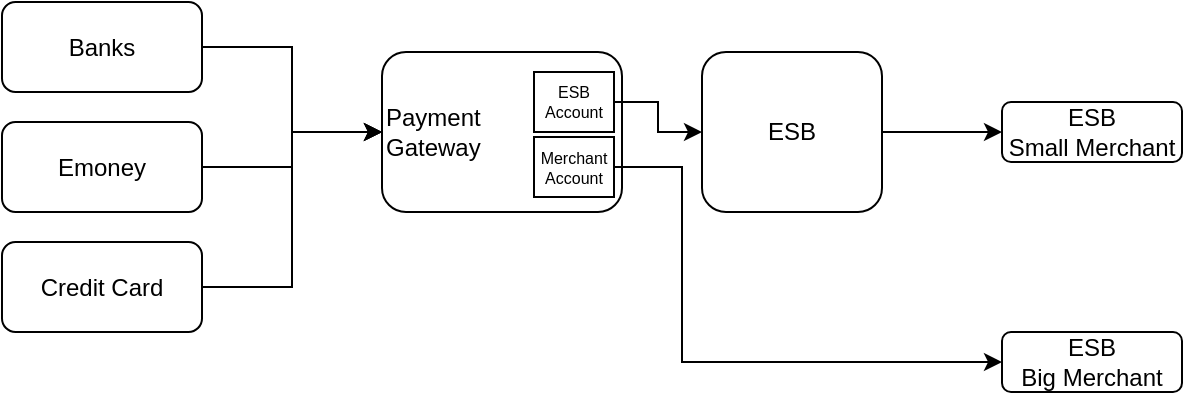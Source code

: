<mxfile version="16.6.5" type="github">
  <diagram id="QpHCLaUq6RoqsA1fP30t" name="Page-1">
    <mxGraphModel dx="869" dy="511" grid="1" gridSize="10" guides="1" tooltips="1" connect="1" arrows="1" fold="1" page="1" pageScale="1" pageWidth="850" pageHeight="1100" math="0" shadow="0">
      <root>
        <mxCell id="0" />
        <mxCell id="1" parent="0" />
        <mxCell id="2sVnB2PPkFa4KDsbbvt0-8" style="edgeStyle=orthogonalEdgeStyle;rounded=0;orthogonalLoop=1;jettySize=auto;html=1;exitX=1;exitY=0.5;exitDx=0;exitDy=0;entryX=0;entryY=0.5;entryDx=0;entryDy=0;" edge="1" parent="1" source="2sVnB2PPkFa4KDsbbvt0-1" target="2sVnB2PPkFa4KDsbbvt0-2">
          <mxGeometry relative="1" as="geometry" />
        </mxCell>
        <mxCell id="2sVnB2PPkFa4KDsbbvt0-1" value="Banks" style="rounded=1;whiteSpace=wrap;html=1;" vertex="1" parent="1">
          <mxGeometry x="30" y="105" width="100" height="45" as="geometry" />
        </mxCell>
        <mxCell id="2sVnB2PPkFa4KDsbbvt0-2" value="Payment&lt;br&gt;Gateway" style="rounded=1;whiteSpace=wrap;html=1;align=left;" vertex="1" parent="1">
          <mxGeometry x="220" y="130" width="120" height="80" as="geometry" />
        </mxCell>
        <mxCell id="2sVnB2PPkFa4KDsbbvt0-18" style="edgeStyle=orthogonalEdgeStyle;rounded=0;orthogonalLoop=1;jettySize=auto;html=1;exitX=1;exitY=0.5;exitDx=0;exitDy=0;fontSize=8;" edge="1" parent="1" source="2sVnB2PPkFa4KDsbbvt0-3" target="2sVnB2PPkFa4KDsbbvt0-4">
          <mxGeometry relative="1" as="geometry" />
        </mxCell>
        <mxCell id="2sVnB2PPkFa4KDsbbvt0-3" value="ESB" style="rounded=1;whiteSpace=wrap;html=1;" vertex="1" parent="1">
          <mxGeometry x="380" y="130" width="90" height="80" as="geometry" />
        </mxCell>
        <mxCell id="2sVnB2PPkFa4KDsbbvt0-4" value="ESB&lt;br&gt;Small Merchant" style="rounded=1;whiteSpace=wrap;html=1;" vertex="1" parent="1">
          <mxGeometry x="530" y="155" width="90" height="30" as="geometry" />
        </mxCell>
        <mxCell id="2sVnB2PPkFa4KDsbbvt0-5" value="ESB&lt;br&gt;Big Merchant" style="rounded=1;whiteSpace=wrap;html=1;" vertex="1" parent="1">
          <mxGeometry x="530" y="270" width="90" height="30" as="geometry" />
        </mxCell>
        <mxCell id="2sVnB2PPkFa4KDsbbvt0-9" style="edgeStyle=orthogonalEdgeStyle;rounded=0;orthogonalLoop=1;jettySize=auto;html=1;exitX=1;exitY=0.5;exitDx=0;exitDy=0;entryX=0;entryY=0.5;entryDx=0;entryDy=0;" edge="1" parent="1" source="2sVnB2PPkFa4KDsbbvt0-6" target="2sVnB2PPkFa4KDsbbvt0-2">
          <mxGeometry relative="1" as="geometry" />
        </mxCell>
        <mxCell id="2sVnB2PPkFa4KDsbbvt0-6" value="Emoney" style="rounded=1;whiteSpace=wrap;html=1;" vertex="1" parent="1">
          <mxGeometry x="30" y="165" width="100" height="45" as="geometry" />
        </mxCell>
        <mxCell id="2sVnB2PPkFa4KDsbbvt0-11" style="edgeStyle=orthogonalEdgeStyle;rounded=0;orthogonalLoop=1;jettySize=auto;html=1;exitX=1;exitY=0.5;exitDx=0;exitDy=0;entryX=0;entryY=0.5;entryDx=0;entryDy=0;" edge="1" parent="1" source="2sVnB2PPkFa4KDsbbvt0-7" target="2sVnB2PPkFa4KDsbbvt0-2">
          <mxGeometry relative="1" as="geometry" />
        </mxCell>
        <mxCell id="2sVnB2PPkFa4KDsbbvt0-7" value="Credit Card" style="rounded=1;whiteSpace=wrap;html=1;" vertex="1" parent="1">
          <mxGeometry x="30" y="225" width="100" height="45" as="geometry" />
        </mxCell>
        <mxCell id="2sVnB2PPkFa4KDsbbvt0-16" style="edgeStyle=orthogonalEdgeStyle;rounded=0;orthogonalLoop=1;jettySize=auto;html=1;exitX=1;exitY=0.5;exitDx=0;exitDy=0;fontSize=8;" edge="1" parent="1" source="2sVnB2PPkFa4KDsbbvt0-14" target="2sVnB2PPkFa4KDsbbvt0-3">
          <mxGeometry relative="1" as="geometry" />
        </mxCell>
        <mxCell id="2sVnB2PPkFa4KDsbbvt0-14" value="ESB Account" style="rounded=0;whiteSpace=wrap;html=1;fontSize=8;" vertex="1" parent="1">
          <mxGeometry x="296" y="140" width="40" height="30" as="geometry" />
        </mxCell>
        <mxCell id="2sVnB2PPkFa4KDsbbvt0-17" style="edgeStyle=orthogonalEdgeStyle;rounded=0;orthogonalLoop=1;jettySize=auto;html=1;exitX=1;exitY=0.5;exitDx=0;exitDy=0;entryX=0;entryY=0.5;entryDx=0;entryDy=0;fontSize=8;" edge="1" parent="1" source="2sVnB2PPkFa4KDsbbvt0-15" target="2sVnB2PPkFa4KDsbbvt0-5">
          <mxGeometry relative="1" as="geometry">
            <Array as="points">
              <mxPoint x="370" y="188" />
              <mxPoint x="370" y="285" />
            </Array>
          </mxGeometry>
        </mxCell>
        <mxCell id="2sVnB2PPkFa4KDsbbvt0-15" value="Merchant Account" style="rounded=0;whiteSpace=wrap;html=1;fontSize=8;" vertex="1" parent="1">
          <mxGeometry x="296" y="172.5" width="40" height="30" as="geometry" />
        </mxCell>
      </root>
    </mxGraphModel>
  </diagram>
</mxfile>
